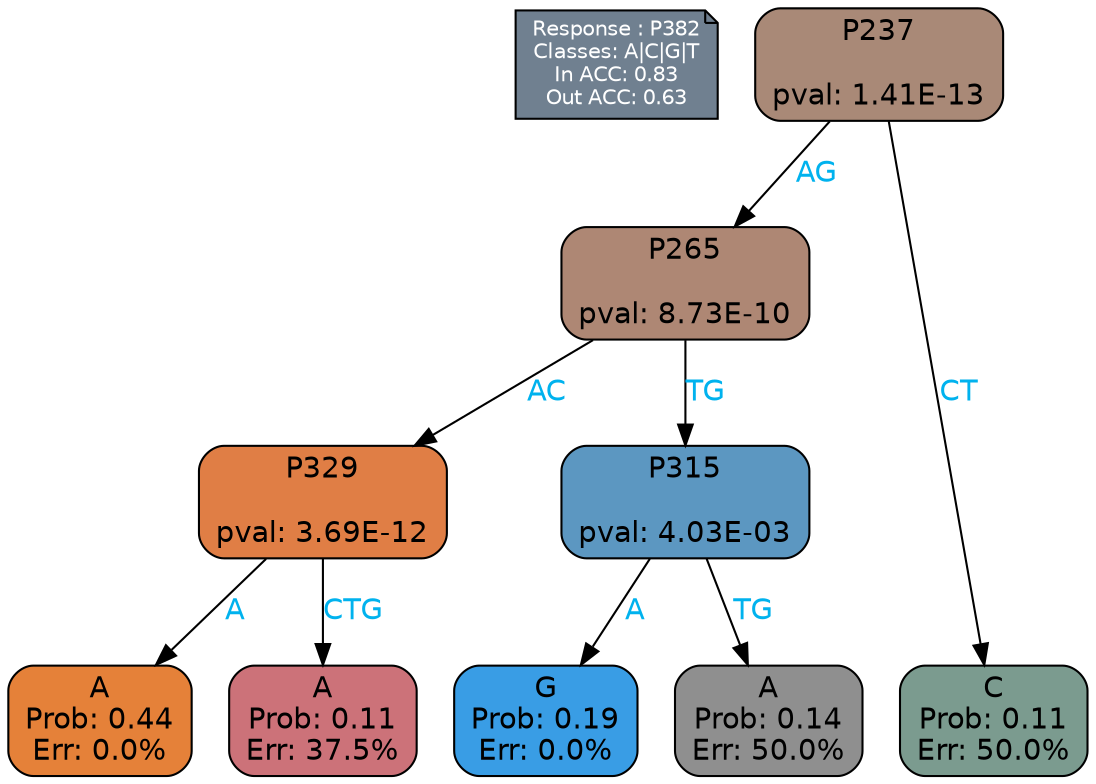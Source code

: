 digraph Tree {
node [shape=box, style="filled, rounded", color="black", fontname=helvetica] ;
graph [ranksep=equally, splines=polylines, bgcolor=transparent, dpi=600] ;
edge [fontname=helvetica] ;
LEGEND [label="Response : P382
Classes: A|C|G|T
In ACC: 0.83
Out ACC: 0.63
",shape=note,align=left,style=filled,fillcolor="slategray",fontcolor="white",fontsize=10];1 [label="P237

pval: 1.41E-13", fillcolor="#a98977"] ;
2 [label="P265

pval: 8.73E-10", fillcolor="#ae8774"] ;
3 [label="P329

pval: 3.69E-12", fillcolor="#e07e45"] ;
4 [label="A
Prob: 0.44
Err: 0.0%", fillcolor="#e58139"] ;
5 [label="A
Prob: 0.11
Err: 37.5%", fillcolor="#cc7279"] ;
6 [label="P315

pval: 4.03E-03", fillcolor="#5c97c1"] ;
7 [label="G
Prob: 0.19
Err: 0.0%", fillcolor="#399de5"] ;
8 [label="A
Prob: 0.14
Err: 50.0%", fillcolor="#8f8f8f"] ;
9 [label="C
Prob: 0.11
Err: 50.0%", fillcolor="#7b9b8f"] ;
1 -> 9 [label="CT",fontcolor=deepskyblue2] ;
1 -> 2 [label="AG",fontcolor=deepskyblue2] ;
2 -> 3 [label="AC",fontcolor=deepskyblue2] ;
2 -> 6 [label="TG",fontcolor=deepskyblue2] ;
3 -> 4 [label="A",fontcolor=deepskyblue2] ;
3 -> 5 [label="CTG",fontcolor=deepskyblue2] ;
6 -> 8 [label="TG",fontcolor=deepskyblue2] ;
6 -> 7 [label="A",fontcolor=deepskyblue2] ;
{rank = same; 4;5;7;8;9;}{rank = same; LEGEND;1;}}